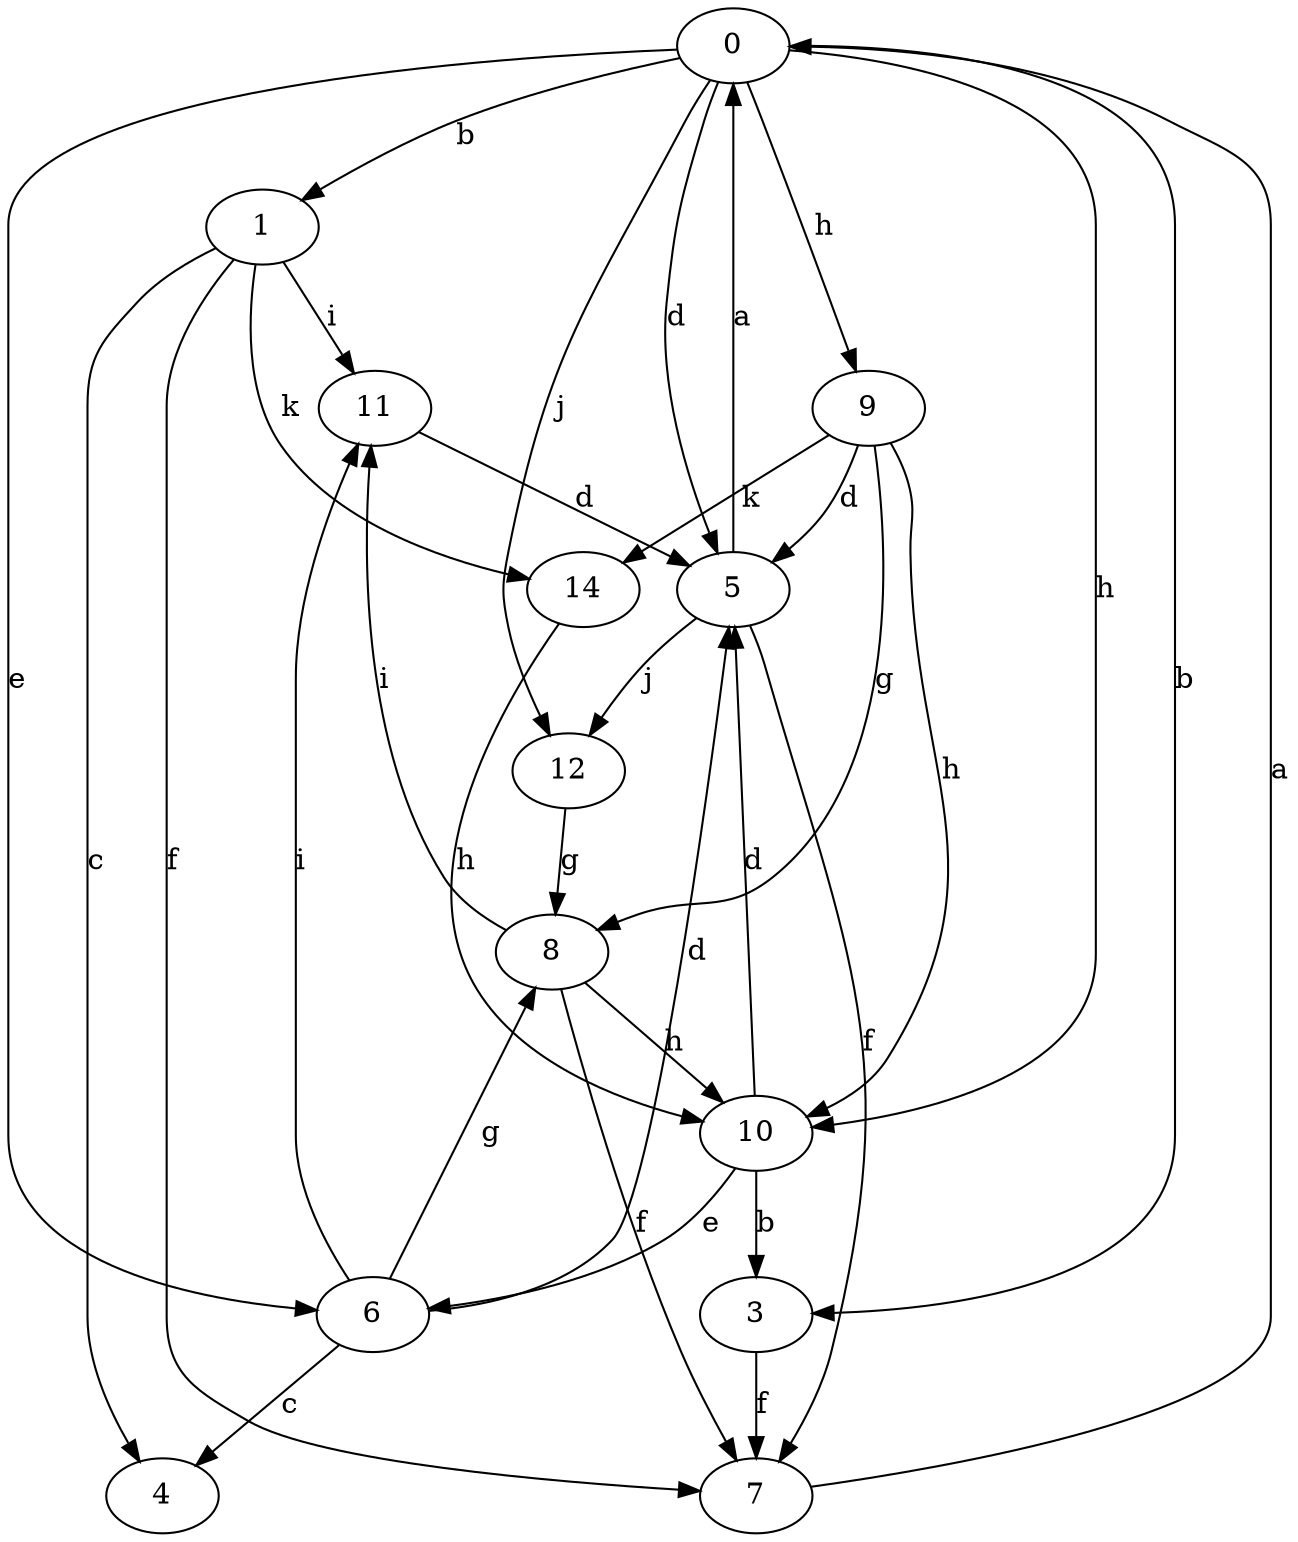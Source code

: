 strict digraph  {
0;
1;
3;
4;
5;
6;
7;
8;
9;
10;
11;
12;
14;
0 -> 1  [label=b];
0 -> 3  [label=b];
0 -> 5  [label=d];
0 -> 6  [label=e];
0 -> 9  [label=h];
0 -> 10  [label=h];
0 -> 12  [label=j];
1 -> 4  [label=c];
1 -> 7  [label=f];
1 -> 11  [label=i];
1 -> 14  [label=k];
3 -> 7  [label=f];
5 -> 0  [label=a];
5 -> 7  [label=f];
5 -> 12  [label=j];
6 -> 4  [label=c];
6 -> 5  [label=d];
6 -> 8  [label=g];
6 -> 11  [label=i];
7 -> 0  [label=a];
8 -> 7  [label=f];
8 -> 10  [label=h];
8 -> 11  [label=i];
9 -> 5  [label=d];
9 -> 8  [label=g];
9 -> 10  [label=h];
9 -> 14  [label=k];
10 -> 3  [label=b];
10 -> 5  [label=d];
10 -> 6  [label=e];
11 -> 5  [label=d];
12 -> 8  [label=g];
14 -> 10  [label=h];
}
